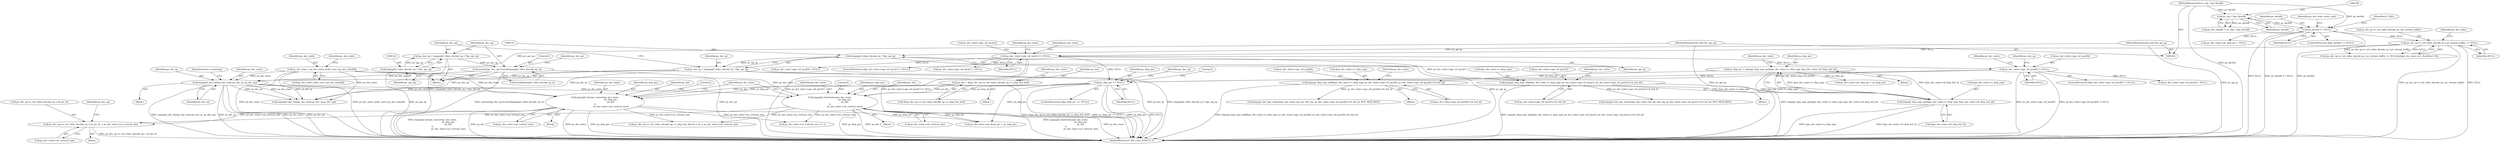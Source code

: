 digraph "0_Android_a86eb798d077b9b25c8f8c77e3c02c2f287c1ce7@pointer" {
"1000757" [label="(Call,ps_dec_op->s_ivd_video_decode_op_t.u4_pic_ht = ps_dec_state->u2_vertical_size)"];
"1000710" [label="(Call,impeg2d_format_convert(ps_dec_state,\n                                               ps_disp_pic,\n                                               ps_dst,\n 0,\n                                               ps_dec_state->u2_vertical_size))"];
"1000331" [label="(Call,impeg2d_dec_hdr(ps_dec_state,ps_dec_ip ,ps_dec_op))"];
"1000170" [label="(Call,ps_dec_state = ps_dec_state_multi_core->ps_dec_state[0])"];
"1000116" [label="(Call,ps_dec_ip = (impeg2d_video_decode_ip_t *)pv_api_ip)"];
"1000118" [label="(Call,(impeg2d_video_decode_ip_t *)pv_api_ip)"];
"1000106" [label="(MethodParameterIn,void *pv_api_ip)"];
"1000126" [label="(Call,memset(ps_dec_op,0,sizeof(impeg2d_video_decode_op_t)))"];
"1000121" [label="(Call,ps_dec_op = (impeg2d_video_decode_op_t *)pv_api_op)"];
"1000123" [label="(Call,(impeg2d_video_decode_op_t *)pv_api_op)"];
"1000107" [label="(MethodParameterIn,void *pv_api_op)"];
"1000505" [label="(Call,ps_disp_pic == NULL)"];
"1000488" [label="(Call,ps_disp_pic = impeg2_disp_mgr_get(&ps_dec_state->s_disp_mgr, &ps_dec_state->i4_disp_buf_id))"];
"1000490" [label="(Call,impeg2_disp_mgr_get(&ps_dec_state->s_disp_mgr, &ps_dec_state->i4_disp_buf_id))"];
"1000436" [label="(Call,impeg2_disp_mgr_add(&ps_dec_state->s_disp_mgr, ps_dec_state->aps_ref_pics[0], ps_dec_state->aps_ref_pics[0]->i4_buf_id))"];
"1000428" [label="(Call,ps_dec_state->aps_ref_pics[0] != NULL)"];
"1000363" [label="(Call,ps_dec_state->aps_ref_pics[1] != NULL)"];
"1000265" [label="(Call,ps_dec_ip->s_ivd_video_decode_ip_t.pv_stream_buffer == NULL)"];
"1000159" [label="(Call,ps_dechdl == NULL)"];
"1000155" [label="(Call,(iv_obj_t *)ps_dechdl)"];
"1000105" [label="(MethodParameterIn,iv_obj_t *ps_dechdl)"];
"1000371" [label="(Call,impeg2_disp_mgr_add(&ps_dec_state->s_disp_mgr, ps_dec_state->aps_ref_pics[1], ps_dec_state->aps_ref_pics[1]->i4_buf_id))"];
"1000681" [label="(Call,ps_dst = &(ps_dec_op->s_ivd_video_decode_op_t.s_disp_frm_buf))"];
"1000700" [label="(Call,impeg2d_deinterlace(ps_dec_state,\n                                            ps_disp_pic,\n                                            ps_dst,\n 0,\n                                            ps_dec_state->u2_vertical_size))"];
"1000120" [label="(Identifier,pv_api_ip)"];
"1000700" [label="(Call,impeg2d_deinterlace(ps_dec_state,\n                                            ps_disp_pic,\n                                            ps_dst,\n 0,\n                                            ps_dec_state->u2_vertical_size))"];
"1000490" [label="(Call,impeg2_disp_mgr_get(&ps_dec_state->s_disp_mgr, &ps_dec_state->i4_disp_buf_id))"];
"1000419" [label="(Call,ps_dec_state->aps_ref_pics[0] = NULL)"];
"1000171" [label="(Identifier,ps_dec_state)"];
"1000160" [label="(Identifier,ps_dechdl)"];
"1000491" [label="(Call,&ps_dec_state->s_disp_mgr)"];
"1000129" [label="(Call,sizeof(impeg2d_video_decode_op_t))"];
"1000330" [label="(Block,)"];
"1000157" [label="(Identifier,ps_dechdl)"];
"1000431" [label="(Identifier,ps_dec_state)"];
"1000159" [label="(Call,ps_dechdl == NULL)"];
"1000507" [label="(Identifier,NULL)"];
"1000336" [label="(Identifier,bytes_remaining)"];
"1000390" [label="(Identifier,ps_dec_state)"];
"1000499" [label="(Call,ps_dec_state->ps_disp_pic = ps_disp_pic)"];
"1000106" [label="(MethodParameterIn,void *pv_api_ip)"];
"1000517" [label="(Block,)"];
"1000896" [label="(Call,ps_dec_state->u2_vertical_size >> 1)"];
"1000434" [label="(Identifier,NULL)"];
"1000475" [label="(Identifier,ps_dec_ip)"];
"1000172" [label="(Call,ps_dec_state_multi_core->ps_dec_state[0])"];
"1001419" [label="(Call,impeg2d_dec_frm(ps_dec_state,ps_dec_ip,ps_dec_op))"];
"1000427" [label="(ControlStructure,if(ps_dec_state->aps_ref_pics[0] != NULL))"];
"1000117" [label="(Identifier,ps_dec_ip)"];
"1000758" [label="(Call,ps_dec_op->s_ivd_video_decode_op_t.u4_pic_ht)"];
"1000274" [label="(Identifier,ps_dec_state)"];
"1000361" [label="(Block,)"];
"1000372" [label="(Call,&ps_dec_state->s_disp_mgr)"];
"1000763" [label="(Call,ps_dec_state->u2_vertical_size)"];
"1000362" [label="(ControlStructure,if(ps_dec_state->aps_ref_pics[1] != NULL))"];
"1000435" [label="(Block,)"];
"1001689" [label="(MethodReturn,IV_API_CALL_STATUS_T)"];
"1000122" [label="(Identifier,ps_dec_op)"];
"1000710" [label="(Call,impeg2d_format_convert(ps_dec_state,\n                                               ps_disp_pic,\n                                               ps_dst,\n 0,\n                                               ps_dec_state->u2_vertical_size))"];
"1000127" [label="(Identifier,ps_dec_op)"];
"1000712" [label="(Identifier,ps_disp_pic)"];
"1000266" [label="(Call,ps_dec_ip->s_ivd_video_decode_ip_t.pv_stream_buffer)"];
"1000713" [label="(Identifier,ps_dst)"];
"1000704" [label="(Literal,0)"];
"1000170" [label="(Call,ps_dec_state = ps_dec_state_multi_core->ps_dec_state[0])"];
"1000161" [label="(Identifier,NULL)"];
"1000371" [label="(Call,impeg2_disp_mgr_add(&ps_dec_state->s_disp_mgr, ps_dec_state->aps_ref_pics[1], ps_dec_state->aps_ref_pics[1]->i4_buf_id))"];
"1000521" [label="(Literal,0)"];
"1000331" [label="(Call,impeg2d_dec_hdr(ps_dec_state,ps_dec_ip ,ps_dec_op))"];
"1000166" [label="(Identifier,ps_dec_state_multi_core)"];
"1000757" [label="(Call,ps_dec_op->s_ivd_video_decode_op_t.u4_pic_ht = ps_dec_state->u2_vertical_size)"];
"1000128" [label="(Literal,0)"];
"1000437" [label="(Call,&ps_dec_state->s_disp_mgr)"];
"1000376" [label="(Call,ps_dec_state->aps_ref_pics[1])"];
"1000720" [label="(Identifier,ps_dec_state)"];
"1000428" [label="(Call,ps_dec_state->aps_ref_pics[0] != NULL)"];
"1000134" [label="(Identifier,ps_dec_op)"];
"1000505" [label="(Call,ps_disp_pic == NULL)"];
"1000334" [label="(Identifier,ps_dec_op)"];
"1000489" [label="(Identifier,ps_disp_pic)"];
"1000488" [label="(Call,ps_disp_pic = impeg2_disp_mgr_get(&ps_dec_state->s_disp_mgr, &ps_dec_state->i4_disp_buf_id))"];
"1000436" [label="(Call,impeg2_disp_mgr_add(&ps_dec_state->s_disp_mgr, ps_dec_state->aps_ref_pics[0], ps_dec_state->aps_ref_pics[0]->i4_buf_id))"];
"1000682" [label="(Identifier,ps_dst)"];
"1000265" [label="(Call,ps_dec_ip->s_ivd_video_decode_ip_t.pv_stream_buffer == NULL)"];
"1000126" [label="(Call,memset(ps_dec_op,0,sizeof(impeg2d_video_decode_op_t)))"];
"1000153" [label="(Call,ps_dec_handle = (iv_obj_t *)ps_dechdl)"];
"1000504" [label="(ControlStructure,if(ps_disp_pic == NULL))"];
"1000699" [label="(Block,)"];
"1000164" [label="(Identifier,IV_FAIL)"];
"1000446" [label="(Call,ps_dec_state->aps_ref_pics[0]->i4_buf_id)"];
"1000370" [label="(Block,)"];
"1000364" [label="(Call,ps_dec_state->aps_ref_pics[1])"];
"1000412" [label="(Call,ps_dec_state->aps_ref_pics[1] = NULL)"];
"1000332" [label="(Identifier,ps_dec_state)"];
"1000705" [label="(Call,ps_dec_state->u2_vertical_size)"];
"1000512" [label="(Identifier,ps_dec_op)"];
"1000105" [label="(MethodParameterIn,iv_obj_t *ps_dechdl)"];
"1000453" [label="(Call,impeg2_buf_mgr_release(ps_dec_state->pv_pic_buf_mg, ps_dec_state->aps_ref_pics[0]->i4_buf_id, BUF_MGR_REF))"];
"1000429" [label="(Call,ps_dec_state->aps_ref_pics[0])"];
"1000363" [label="(Call,ps_dec_state->aps_ref_pics[1] != NULL)"];
"1000123" [label="(Call,(impeg2d_video_decode_op_t *)pv_api_op)"];
"1000179" [label="(Identifier,ps_dec_state)"];
"1000769" [label="(Identifier,ps_dec_op)"];
"1000702" [label="(Identifier,ps_disp_pic)"];
"1000271" [label="(Identifier,NULL)"];
"1000703" [label="(Identifier,ps_dst)"];
"1000439" [label="(Identifier,ps_dec_state)"];
"1000455" [label="(Identifier,ps_dec_state)"];
"1000381" [label="(Call,ps_dec_state->aps_ref_pics[1]->i4_buf_id)"];
"1000369" [label="(Identifier,NULL)"];
"1000465" [label="(Call,ps_dec_state->aps_ref_pics[0] = NULL)"];
"1000681" [label="(Call,ps_dst = &(ps_dec_op->s_ivd_video_decode_op_t.s_disp_frm_buf))"];
"1000121" [label="(Call,ps_dec_op = (impeg2d_video_decode_op_t *)pv_api_op)"];
"1000118" [label="(Call,(impeg2d_video_decode_ip_t *)pv_api_ip)"];
"1000506" [label="(Identifier,ps_disp_pic)"];
"1000374" [label="(Identifier,ps_dec_state)"];
"1000851" [label="(Call,ps_dec_op->s_ivd_video_decode_op_t.s_disp_frm_buf.u4_y_ht = ps_dec_state->u2_vertical_size)"];
"1000714" [label="(Literal,0)"];
"1000125" [label="(Identifier,pv_api_op)"];
"1000388" [label="(Call,impeg2_buf_mgr_release(ps_dec_state->pv_pic_buf_mg, ps_dec_state->aps_ref_pics[1]->i4_buf_id, BUF_MGR_REF))"];
"1000441" [label="(Call,ps_dec_state->aps_ref_pics[0])"];
"1000107" [label="(MethodParameterIn,void *pv_api_op)"];
"1000264" [label="(Call,(ps_dec_ip->s_ivd_video_decode_ip_t.pv_stream_buffer == NULL)&&(ps_dec_state->u1_flushfrm==0))"];
"1000711" [label="(Identifier,ps_dec_state)"];
"1000709" [label="(Block,)"];
"1000692" [label="(Identifier,ps_dec_state)"];
"1000116" [label="(Call,ps_dec_ip = (impeg2d_video_decode_ip_t *)pv_api_ip)"];
"1000155" [label="(Call,(iv_obj_t *)ps_dechdl)"];
"1000158" [label="(ControlStructure,if(ps_dechdl == NULL))"];
"1000501" [label="(Identifier,ps_dec_state)"];
"1000333" [label="(Identifier,ps_dec_ip)"];
"1000701" [label="(Identifier,ps_dec_state)"];
"1000683" [label="(Call,&(ps_dec_op->s_ivd_video_decode_op_t.s_disp_frm_buf))"];
"1000679" [label="(Block,)"];
"1000738" [label="(Call,ps_dec_state->ps_deint_pic = ps_disp_pic)"];
"1000108" [label="(Block,)"];
"1000239" [label="(Call,ps_dec_state->ps_disp_pic = NULL)"];
"1000715" [label="(Call,ps_dec_state->u2_vertical_size)"];
"1000495" [label="(Call,&ps_dec_state->i4_disp_buf_id)"];
"1000757" -> "1000517"  [label="AST: "];
"1000757" -> "1000763"  [label="CFG: "];
"1000758" -> "1000757"  [label="AST: "];
"1000763" -> "1000757"  [label="AST: "];
"1000769" -> "1000757"  [label="CFG: "];
"1000757" -> "1001689"  [label="DDG: ps_dec_op->s_ivd_video_decode_op_t.u4_pic_ht"];
"1000710" -> "1000757"  [label="DDG: ps_dec_state->u2_vertical_size"];
"1000700" -> "1000757"  [label="DDG: ps_dec_state->u2_vertical_size"];
"1000710" -> "1000709"  [label="AST: "];
"1000710" -> "1000715"  [label="CFG: "];
"1000711" -> "1000710"  [label="AST: "];
"1000712" -> "1000710"  [label="AST: "];
"1000713" -> "1000710"  [label="AST: "];
"1000714" -> "1000710"  [label="AST: "];
"1000715" -> "1000710"  [label="AST: "];
"1000720" -> "1000710"  [label="CFG: "];
"1000710" -> "1001689"  [label="DDG: ps_dec_state"];
"1000710" -> "1001689"  [label="DDG: ps_disp_pic"];
"1000710" -> "1001689"  [label="DDG: impeg2d_format_convert(ps_dec_state,\n                                               ps_disp_pic,\n                                               ps_dst,\n 0,\n                                               ps_dec_state->u2_vertical_size)"];
"1000710" -> "1001689"  [label="DDG: ps_dst"];
"1000331" -> "1000710"  [label="DDG: ps_dec_state"];
"1000170" -> "1000710"  [label="DDG: ps_dec_state"];
"1000505" -> "1000710"  [label="DDG: ps_disp_pic"];
"1000681" -> "1000710"  [label="DDG: ps_dst"];
"1000710" -> "1000738"  [label="DDG: ps_disp_pic"];
"1000710" -> "1000851"  [label="DDG: ps_dec_state->u2_vertical_size"];
"1000710" -> "1000896"  [label="DDG: ps_dec_state->u2_vertical_size"];
"1000331" -> "1000330"  [label="AST: "];
"1000331" -> "1000334"  [label="CFG: "];
"1000332" -> "1000331"  [label="AST: "];
"1000333" -> "1000331"  [label="AST: "];
"1000334" -> "1000331"  [label="AST: "];
"1000336" -> "1000331"  [label="CFG: "];
"1000331" -> "1001689"  [label="DDG: ps_dec_op"];
"1000331" -> "1001689"  [label="DDG: impeg2d_dec_hdr(ps_dec_state,ps_dec_ip ,ps_dec_op)"];
"1000331" -> "1001689"  [label="DDG: ps_dec_ip"];
"1000331" -> "1001689"  [label="DDG: ps_dec_state"];
"1000170" -> "1000331"  [label="DDG: ps_dec_state"];
"1000116" -> "1000331"  [label="DDG: ps_dec_ip"];
"1000126" -> "1000331"  [label="DDG: ps_dec_op"];
"1000331" -> "1000700"  [label="DDG: ps_dec_state"];
"1000331" -> "1001419"  [label="DDG: ps_dec_state"];
"1000331" -> "1001419"  [label="DDG: ps_dec_ip"];
"1000331" -> "1001419"  [label="DDG: ps_dec_op"];
"1000170" -> "1000108"  [label="AST: "];
"1000170" -> "1000172"  [label="CFG: "];
"1000171" -> "1000170"  [label="AST: "];
"1000172" -> "1000170"  [label="AST: "];
"1000179" -> "1000170"  [label="CFG: "];
"1000170" -> "1001689"  [label="DDG: ps_dec_state_multi_core->ps_dec_state[0]"];
"1000170" -> "1001689"  [label="DDG: ps_dec_state"];
"1000170" -> "1000700"  [label="DDG: ps_dec_state"];
"1000170" -> "1001419"  [label="DDG: ps_dec_state"];
"1000116" -> "1000108"  [label="AST: "];
"1000116" -> "1000118"  [label="CFG: "];
"1000117" -> "1000116"  [label="AST: "];
"1000118" -> "1000116"  [label="AST: "];
"1000122" -> "1000116"  [label="CFG: "];
"1000116" -> "1001689"  [label="DDG: ps_dec_ip"];
"1000116" -> "1001689"  [label="DDG: (impeg2d_video_decode_ip_t *)pv_api_ip"];
"1000118" -> "1000116"  [label="DDG: pv_api_ip"];
"1000116" -> "1001419"  [label="DDG: ps_dec_ip"];
"1000118" -> "1000120"  [label="CFG: "];
"1000119" -> "1000118"  [label="AST: "];
"1000120" -> "1000118"  [label="AST: "];
"1000118" -> "1001689"  [label="DDG: pv_api_ip"];
"1000106" -> "1000118"  [label="DDG: pv_api_ip"];
"1000106" -> "1000104"  [label="AST: "];
"1000106" -> "1001689"  [label="DDG: pv_api_ip"];
"1000126" -> "1000108"  [label="AST: "];
"1000126" -> "1000129"  [label="CFG: "];
"1000127" -> "1000126"  [label="AST: "];
"1000128" -> "1000126"  [label="AST: "];
"1000129" -> "1000126"  [label="AST: "];
"1000134" -> "1000126"  [label="CFG: "];
"1000126" -> "1001689"  [label="DDG: memset(ps_dec_op,0,sizeof(impeg2d_video_decode_op_t))"];
"1000126" -> "1001689"  [label="DDG: ps_dec_op"];
"1000121" -> "1000126"  [label="DDG: ps_dec_op"];
"1000126" -> "1001419"  [label="DDG: ps_dec_op"];
"1000121" -> "1000108"  [label="AST: "];
"1000121" -> "1000123"  [label="CFG: "];
"1000122" -> "1000121"  [label="AST: "];
"1000123" -> "1000121"  [label="AST: "];
"1000127" -> "1000121"  [label="CFG: "];
"1000121" -> "1001689"  [label="DDG: (impeg2d_video_decode_op_t *)pv_api_op"];
"1000123" -> "1000121"  [label="DDG: pv_api_op"];
"1000123" -> "1000125"  [label="CFG: "];
"1000124" -> "1000123"  [label="AST: "];
"1000125" -> "1000123"  [label="AST: "];
"1000123" -> "1001689"  [label="DDG: pv_api_op"];
"1000107" -> "1000123"  [label="DDG: pv_api_op"];
"1000107" -> "1000104"  [label="AST: "];
"1000107" -> "1001689"  [label="DDG: pv_api_op"];
"1000505" -> "1000504"  [label="AST: "];
"1000505" -> "1000507"  [label="CFG: "];
"1000506" -> "1000505"  [label="AST: "];
"1000507" -> "1000505"  [label="AST: "];
"1000512" -> "1000505"  [label="CFG: "];
"1000521" -> "1000505"  [label="CFG: "];
"1000505" -> "1001689"  [label="DDG: ps_disp_pic"];
"1000505" -> "1001689"  [label="DDG: NULL"];
"1000505" -> "1001689"  [label="DDG: ps_disp_pic == NULL"];
"1000488" -> "1000505"  [label="DDG: ps_disp_pic"];
"1000428" -> "1000505"  [label="DDG: NULL"];
"1000363" -> "1000505"  [label="DDG: NULL"];
"1000505" -> "1000700"  [label="DDG: ps_disp_pic"];
"1000505" -> "1000738"  [label="DDG: ps_disp_pic"];
"1000488" -> "1000361"  [label="AST: "];
"1000488" -> "1000490"  [label="CFG: "];
"1000489" -> "1000488"  [label="AST: "];
"1000490" -> "1000488"  [label="AST: "];
"1000501" -> "1000488"  [label="CFG: "];
"1000488" -> "1001689"  [label="DDG: impeg2_disp_mgr_get(&ps_dec_state->s_disp_mgr, &ps_dec_state->i4_disp_buf_id)"];
"1000490" -> "1000488"  [label="DDG: &ps_dec_state->s_disp_mgr"];
"1000490" -> "1000488"  [label="DDG: &ps_dec_state->i4_disp_buf_id"];
"1000488" -> "1000499"  [label="DDG: ps_disp_pic"];
"1000490" -> "1000495"  [label="CFG: "];
"1000491" -> "1000490"  [label="AST: "];
"1000495" -> "1000490"  [label="AST: "];
"1000490" -> "1001689"  [label="DDG: &ps_dec_state->i4_disp_buf_id"];
"1000490" -> "1001689"  [label="DDG: &ps_dec_state->s_disp_mgr"];
"1000436" -> "1000490"  [label="DDG: &ps_dec_state->s_disp_mgr"];
"1000371" -> "1000490"  [label="DDG: &ps_dec_state->s_disp_mgr"];
"1000436" -> "1000435"  [label="AST: "];
"1000436" -> "1000446"  [label="CFG: "];
"1000437" -> "1000436"  [label="AST: "];
"1000441" -> "1000436"  [label="AST: "];
"1000446" -> "1000436"  [label="AST: "];
"1000455" -> "1000436"  [label="CFG: "];
"1000436" -> "1001689"  [label="DDG: impeg2_disp_mgr_add(&ps_dec_state->s_disp_mgr, ps_dec_state->aps_ref_pics[0], ps_dec_state->aps_ref_pics[0]->i4_buf_id)"];
"1000428" -> "1000436"  [label="DDG: ps_dec_state->aps_ref_pics[0]"];
"1000436" -> "1000453"  [label="DDG: ps_dec_state->aps_ref_pics[0]->i4_buf_id"];
"1000428" -> "1000427"  [label="AST: "];
"1000428" -> "1000434"  [label="CFG: "];
"1000429" -> "1000428"  [label="AST: "];
"1000434" -> "1000428"  [label="AST: "];
"1000439" -> "1000428"  [label="CFG: "];
"1000475" -> "1000428"  [label="CFG: "];
"1000428" -> "1001689"  [label="DDG: ps_dec_state->aps_ref_pics[0] != NULL"];
"1000428" -> "1001689"  [label="DDG: ps_dec_state->aps_ref_pics[0]"];
"1000363" -> "1000428"  [label="DDG: NULL"];
"1000428" -> "1000465"  [label="DDG: NULL"];
"1000363" -> "1000362"  [label="AST: "];
"1000363" -> "1000369"  [label="CFG: "];
"1000364" -> "1000363"  [label="AST: "];
"1000369" -> "1000363"  [label="AST: "];
"1000374" -> "1000363"  [label="CFG: "];
"1000431" -> "1000363"  [label="CFG: "];
"1000363" -> "1001689"  [label="DDG: ps_dec_state->aps_ref_pics[1]"];
"1000363" -> "1001689"  [label="DDG: ps_dec_state->aps_ref_pics[1] != NULL"];
"1000265" -> "1000363"  [label="DDG: NULL"];
"1000363" -> "1000371"  [label="DDG: ps_dec_state->aps_ref_pics[1]"];
"1000363" -> "1000412"  [label="DDG: NULL"];
"1000363" -> "1000419"  [label="DDG: NULL"];
"1000265" -> "1000264"  [label="AST: "];
"1000265" -> "1000271"  [label="CFG: "];
"1000266" -> "1000265"  [label="AST: "];
"1000271" -> "1000265"  [label="AST: "];
"1000274" -> "1000265"  [label="CFG: "];
"1000264" -> "1000265"  [label="CFG: "];
"1000265" -> "1001689"  [label="DDG: ps_dec_ip->s_ivd_video_decode_ip_t.pv_stream_buffer"];
"1000265" -> "1001689"  [label="DDG: NULL"];
"1000265" -> "1000264"  [label="DDG: ps_dec_ip->s_ivd_video_decode_ip_t.pv_stream_buffer"];
"1000265" -> "1000264"  [label="DDG: NULL"];
"1000159" -> "1000265"  [label="DDG: NULL"];
"1000159" -> "1000158"  [label="AST: "];
"1000159" -> "1000161"  [label="CFG: "];
"1000160" -> "1000159"  [label="AST: "];
"1000161" -> "1000159"  [label="AST: "];
"1000164" -> "1000159"  [label="CFG: "];
"1000166" -> "1000159"  [label="CFG: "];
"1000159" -> "1001689"  [label="DDG: ps_dechdl == NULL"];
"1000159" -> "1001689"  [label="DDG: ps_dechdl"];
"1000159" -> "1001689"  [label="DDG: NULL"];
"1000155" -> "1000159"  [label="DDG: ps_dechdl"];
"1000105" -> "1000159"  [label="DDG: ps_dechdl"];
"1000159" -> "1000239"  [label="DDG: NULL"];
"1000155" -> "1000153"  [label="AST: "];
"1000155" -> "1000157"  [label="CFG: "];
"1000156" -> "1000155"  [label="AST: "];
"1000157" -> "1000155"  [label="AST: "];
"1000153" -> "1000155"  [label="CFG: "];
"1000155" -> "1000153"  [label="DDG: ps_dechdl"];
"1000105" -> "1000155"  [label="DDG: ps_dechdl"];
"1000105" -> "1000104"  [label="AST: "];
"1000105" -> "1001689"  [label="DDG: ps_dechdl"];
"1000371" -> "1000370"  [label="AST: "];
"1000371" -> "1000381"  [label="CFG: "];
"1000372" -> "1000371"  [label="AST: "];
"1000376" -> "1000371"  [label="AST: "];
"1000381" -> "1000371"  [label="AST: "];
"1000390" -> "1000371"  [label="CFG: "];
"1000371" -> "1001689"  [label="DDG: impeg2_disp_mgr_add(&ps_dec_state->s_disp_mgr, ps_dec_state->aps_ref_pics[1], ps_dec_state->aps_ref_pics[1]->i4_buf_id)"];
"1000371" -> "1000388"  [label="DDG: ps_dec_state->aps_ref_pics[1]->i4_buf_id"];
"1000681" -> "1000679"  [label="AST: "];
"1000681" -> "1000683"  [label="CFG: "];
"1000682" -> "1000681"  [label="AST: "];
"1000683" -> "1000681"  [label="AST: "];
"1000692" -> "1000681"  [label="CFG: "];
"1000681" -> "1001689"  [label="DDG: &(ps_dec_op->s_ivd_video_decode_op_t.s_disp_frm_buf)"];
"1000681" -> "1000700"  [label="DDG: ps_dst"];
"1000700" -> "1000699"  [label="AST: "];
"1000700" -> "1000705"  [label="CFG: "];
"1000701" -> "1000700"  [label="AST: "];
"1000702" -> "1000700"  [label="AST: "];
"1000703" -> "1000700"  [label="AST: "];
"1000704" -> "1000700"  [label="AST: "];
"1000705" -> "1000700"  [label="AST: "];
"1000720" -> "1000700"  [label="CFG: "];
"1000700" -> "1001689"  [label="DDG: impeg2d_deinterlace(ps_dec_state,\n                                            ps_disp_pic,\n                                            ps_dst,\n 0,\n                                            ps_dec_state->u2_vertical_size)"];
"1000700" -> "1001689"  [label="DDG: ps_dec_state"];
"1000700" -> "1001689"  [label="DDG: ps_disp_pic"];
"1000700" -> "1001689"  [label="DDG: ps_dst"];
"1000700" -> "1000738"  [label="DDG: ps_disp_pic"];
"1000700" -> "1000851"  [label="DDG: ps_dec_state->u2_vertical_size"];
"1000700" -> "1000896"  [label="DDG: ps_dec_state->u2_vertical_size"];
}
